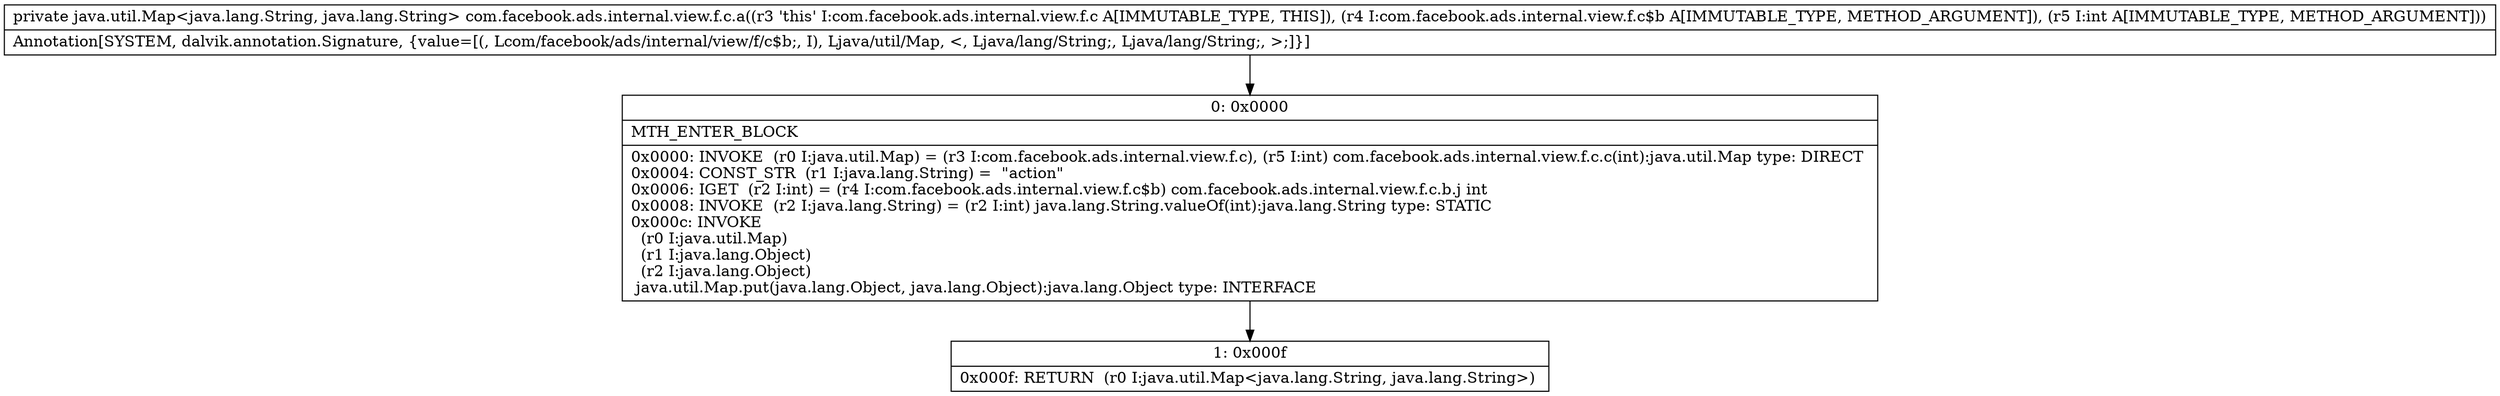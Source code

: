 digraph "CFG forcom.facebook.ads.internal.view.f.c.a(Lcom\/facebook\/ads\/internal\/view\/f\/c$b;I)Ljava\/util\/Map;" {
Node_0 [shape=record,label="{0\:\ 0x0000|MTH_ENTER_BLOCK\l|0x0000: INVOKE  (r0 I:java.util.Map) = (r3 I:com.facebook.ads.internal.view.f.c), (r5 I:int) com.facebook.ads.internal.view.f.c.c(int):java.util.Map type: DIRECT \l0x0004: CONST_STR  (r1 I:java.lang.String) =  \"action\" \l0x0006: IGET  (r2 I:int) = (r4 I:com.facebook.ads.internal.view.f.c$b) com.facebook.ads.internal.view.f.c.b.j int \l0x0008: INVOKE  (r2 I:java.lang.String) = (r2 I:int) java.lang.String.valueOf(int):java.lang.String type: STATIC \l0x000c: INVOKE  \l  (r0 I:java.util.Map)\l  (r1 I:java.lang.Object)\l  (r2 I:java.lang.Object)\l java.util.Map.put(java.lang.Object, java.lang.Object):java.lang.Object type: INTERFACE \l}"];
Node_1 [shape=record,label="{1\:\ 0x000f|0x000f: RETURN  (r0 I:java.util.Map\<java.lang.String, java.lang.String\>) \l}"];
MethodNode[shape=record,label="{private java.util.Map\<java.lang.String, java.lang.String\> com.facebook.ads.internal.view.f.c.a((r3 'this' I:com.facebook.ads.internal.view.f.c A[IMMUTABLE_TYPE, THIS]), (r4 I:com.facebook.ads.internal.view.f.c$b A[IMMUTABLE_TYPE, METHOD_ARGUMENT]), (r5 I:int A[IMMUTABLE_TYPE, METHOD_ARGUMENT]))  | Annotation[SYSTEM, dalvik.annotation.Signature, \{value=[(, Lcom\/facebook\/ads\/internal\/view\/f\/c$b;, I), Ljava\/util\/Map, \<, Ljava\/lang\/String;, Ljava\/lang\/String;, \>;]\}]\l}"];
MethodNode -> Node_0;
Node_0 -> Node_1;
}

